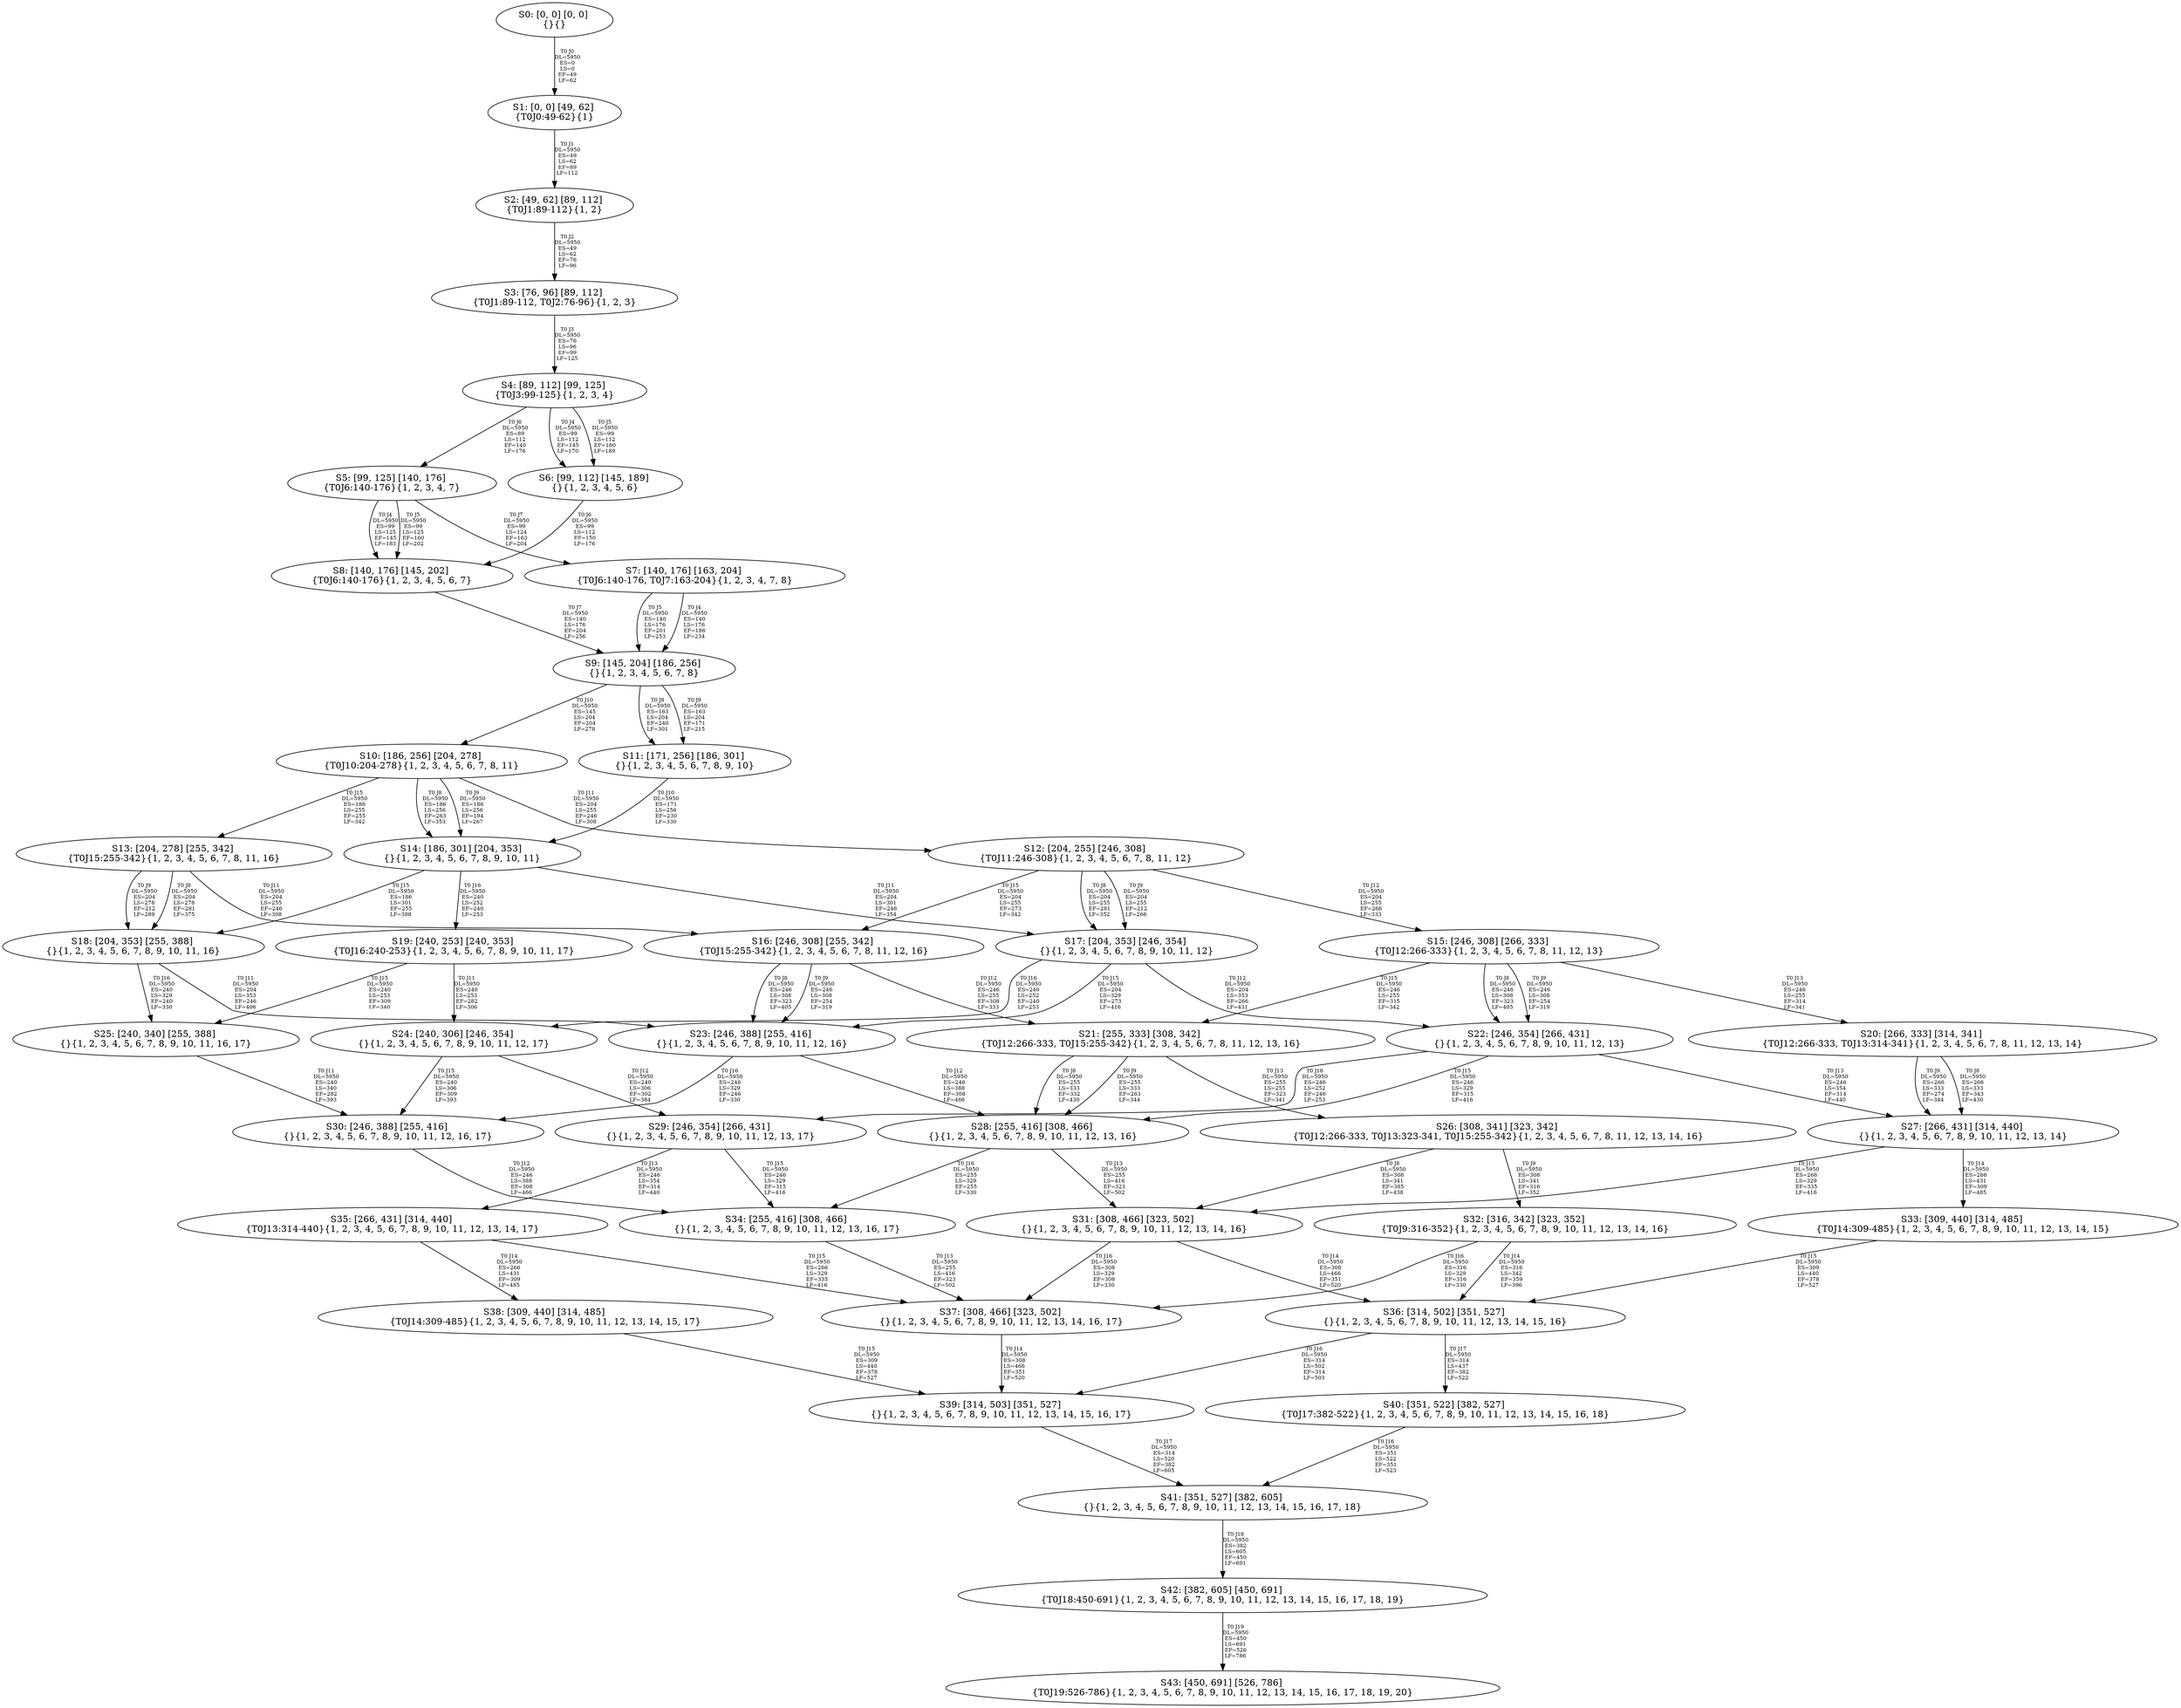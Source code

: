 digraph {
	S0[label="S0: [0, 0] [0, 0] \n{}{}"];
	S1[label="S1: [0, 0] [49, 62] \n{T0J0:49-62}{1}"];
	S2[label="S2: [49, 62] [89, 112] \n{T0J1:89-112}{1, 2}"];
	S3[label="S3: [76, 96] [89, 112] \n{T0J1:89-112, T0J2:76-96}{1, 2, 3}"];
	S4[label="S4: [89, 112] [99, 125] \n{T0J3:99-125}{1, 2, 3, 4}"];
	S5[label="S5: [99, 125] [140, 176] \n{T0J6:140-176}{1, 2, 3, 4, 7}"];
	S6[label="S6: [99, 112] [145, 189] \n{}{1, 2, 3, 4, 5, 6}"];
	S7[label="S7: [140, 176] [163, 204] \n{T0J6:140-176, T0J7:163-204}{1, 2, 3, 4, 7, 8}"];
	S8[label="S8: [140, 176] [145, 202] \n{T0J6:140-176}{1, 2, 3, 4, 5, 6, 7}"];
	S9[label="S9: [145, 204] [186, 256] \n{}{1, 2, 3, 4, 5, 6, 7, 8}"];
	S10[label="S10: [186, 256] [204, 278] \n{T0J10:204-278}{1, 2, 3, 4, 5, 6, 7, 8, 11}"];
	S11[label="S11: [171, 256] [186, 301] \n{}{1, 2, 3, 4, 5, 6, 7, 8, 9, 10}"];
	S12[label="S12: [204, 255] [246, 308] \n{T0J11:246-308}{1, 2, 3, 4, 5, 6, 7, 8, 11, 12}"];
	S13[label="S13: [204, 278] [255, 342] \n{T0J15:255-342}{1, 2, 3, 4, 5, 6, 7, 8, 11, 16}"];
	S14[label="S14: [186, 301] [204, 353] \n{}{1, 2, 3, 4, 5, 6, 7, 8, 9, 10, 11}"];
	S15[label="S15: [246, 308] [266, 333] \n{T0J12:266-333}{1, 2, 3, 4, 5, 6, 7, 8, 11, 12, 13}"];
	S16[label="S16: [246, 308] [255, 342] \n{T0J15:255-342}{1, 2, 3, 4, 5, 6, 7, 8, 11, 12, 16}"];
	S17[label="S17: [204, 353] [246, 354] \n{}{1, 2, 3, 4, 5, 6, 7, 8, 9, 10, 11, 12}"];
	S18[label="S18: [204, 353] [255, 388] \n{}{1, 2, 3, 4, 5, 6, 7, 8, 9, 10, 11, 16}"];
	S19[label="S19: [240, 253] [240, 353] \n{T0J16:240-253}{1, 2, 3, 4, 5, 6, 7, 8, 9, 10, 11, 17}"];
	S20[label="S20: [266, 333] [314, 341] \n{T0J12:266-333, T0J13:314-341}{1, 2, 3, 4, 5, 6, 7, 8, 11, 12, 13, 14}"];
	S21[label="S21: [255, 333] [308, 342] \n{T0J12:266-333, T0J15:255-342}{1, 2, 3, 4, 5, 6, 7, 8, 11, 12, 13, 16}"];
	S22[label="S22: [246, 354] [266, 431] \n{}{1, 2, 3, 4, 5, 6, 7, 8, 9, 10, 11, 12, 13}"];
	S23[label="S23: [246, 388] [255, 416] \n{}{1, 2, 3, 4, 5, 6, 7, 8, 9, 10, 11, 12, 16}"];
	S24[label="S24: [240, 306] [246, 354] \n{}{1, 2, 3, 4, 5, 6, 7, 8, 9, 10, 11, 12, 17}"];
	S25[label="S25: [240, 340] [255, 388] \n{}{1, 2, 3, 4, 5, 6, 7, 8, 9, 10, 11, 16, 17}"];
	S26[label="S26: [308, 341] [323, 342] \n{T0J12:266-333, T0J13:323-341, T0J15:255-342}{1, 2, 3, 4, 5, 6, 7, 8, 11, 12, 13, 14, 16}"];
	S27[label="S27: [266, 431] [314, 440] \n{}{1, 2, 3, 4, 5, 6, 7, 8, 9, 10, 11, 12, 13, 14}"];
	S28[label="S28: [255, 416] [308, 466] \n{}{1, 2, 3, 4, 5, 6, 7, 8, 9, 10, 11, 12, 13, 16}"];
	S29[label="S29: [246, 354] [266, 431] \n{}{1, 2, 3, 4, 5, 6, 7, 8, 9, 10, 11, 12, 13, 17}"];
	S30[label="S30: [246, 388] [255, 416] \n{}{1, 2, 3, 4, 5, 6, 7, 8, 9, 10, 11, 12, 16, 17}"];
	S31[label="S31: [308, 466] [323, 502] \n{}{1, 2, 3, 4, 5, 6, 7, 8, 9, 10, 11, 12, 13, 14, 16}"];
	S32[label="S32: [316, 342] [323, 352] \n{T0J9:316-352}{1, 2, 3, 4, 5, 6, 7, 8, 9, 10, 11, 12, 13, 14, 16}"];
	S33[label="S33: [309, 440] [314, 485] \n{T0J14:309-485}{1, 2, 3, 4, 5, 6, 7, 8, 9, 10, 11, 12, 13, 14, 15}"];
	S34[label="S34: [255, 416] [308, 466] \n{}{1, 2, 3, 4, 5, 6, 7, 8, 9, 10, 11, 12, 13, 16, 17}"];
	S35[label="S35: [266, 431] [314, 440] \n{T0J13:314-440}{1, 2, 3, 4, 5, 6, 7, 8, 9, 10, 11, 12, 13, 14, 17}"];
	S36[label="S36: [314, 502] [351, 527] \n{}{1, 2, 3, 4, 5, 6, 7, 8, 9, 10, 11, 12, 13, 14, 15, 16}"];
	S37[label="S37: [308, 466] [323, 502] \n{}{1, 2, 3, 4, 5, 6, 7, 8, 9, 10, 11, 12, 13, 14, 16, 17}"];
	S38[label="S38: [309, 440] [314, 485] \n{T0J14:309-485}{1, 2, 3, 4, 5, 6, 7, 8, 9, 10, 11, 12, 13, 14, 15, 17}"];
	S39[label="S39: [314, 503] [351, 527] \n{}{1, 2, 3, 4, 5, 6, 7, 8, 9, 10, 11, 12, 13, 14, 15, 16, 17}"];
	S40[label="S40: [351, 522] [382, 527] \n{T0J17:382-522}{1, 2, 3, 4, 5, 6, 7, 8, 9, 10, 11, 12, 13, 14, 15, 16, 18}"];
	S41[label="S41: [351, 527] [382, 605] \n{}{1, 2, 3, 4, 5, 6, 7, 8, 9, 10, 11, 12, 13, 14, 15, 16, 17, 18}"];
	S42[label="S42: [382, 605] [450, 691] \n{T0J18:450-691}{1, 2, 3, 4, 5, 6, 7, 8, 9, 10, 11, 12, 13, 14, 15, 16, 17, 18, 19}"];
	S43[label="S43: [450, 691] [526, 786] \n{T0J19:526-786}{1, 2, 3, 4, 5, 6, 7, 8, 9, 10, 11, 12, 13, 14, 15, 16, 17, 18, 19, 20}"];
	S0 -> S1[label="T0 J0\nDL=5950\nES=0\nLS=0\nEF=49\nLF=62",fontsize=8];
	S1 -> S2[label="T0 J1\nDL=5950\nES=49\nLS=62\nEF=89\nLF=112",fontsize=8];
	S2 -> S3[label="T0 J2\nDL=5950\nES=49\nLS=62\nEF=76\nLF=96",fontsize=8];
	S3 -> S4[label="T0 J3\nDL=5950\nES=76\nLS=96\nEF=99\nLF=125",fontsize=8];
	S4 -> S6[label="T0 J4\nDL=5950\nES=99\nLS=112\nEF=145\nLF=170",fontsize=8];
	S4 -> S6[label="T0 J5\nDL=5950\nES=99\nLS=112\nEF=160\nLF=189",fontsize=8];
	S4 -> S5[label="T0 J6\nDL=5950\nES=89\nLS=112\nEF=140\nLF=176",fontsize=8];
	S5 -> S8[label="T0 J4\nDL=5950\nES=99\nLS=125\nEF=145\nLF=183",fontsize=8];
	S5 -> S8[label="T0 J5\nDL=5950\nES=99\nLS=125\nEF=160\nLF=202",fontsize=8];
	S5 -> S7[label="T0 J7\nDL=5950\nES=99\nLS=124\nEF=163\nLF=204",fontsize=8];
	S6 -> S8[label="T0 J6\nDL=5950\nES=99\nLS=112\nEF=150\nLF=176",fontsize=8];
	S7 -> S9[label="T0 J4\nDL=5950\nES=140\nLS=176\nEF=186\nLF=234",fontsize=8];
	S7 -> S9[label="T0 J5\nDL=5950\nES=140\nLS=176\nEF=201\nLF=253",fontsize=8];
	S8 -> S9[label="T0 J7\nDL=5950\nES=140\nLS=176\nEF=204\nLF=256",fontsize=8];
	S9 -> S11[label="T0 J8\nDL=5950\nES=163\nLS=204\nEF=240\nLF=301",fontsize=8];
	S9 -> S11[label="T0 J9\nDL=5950\nES=163\nLS=204\nEF=171\nLF=215",fontsize=8];
	S9 -> S10[label="T0 J10\nDL=5950\nES=145\nLS=204\nEF=204\nLF=278",fontsize=8];
	S10 -> S14[label="T0 J8\nDL=5950\nES=186\nLS=256\nEF=263\nLF=353",fontsize=8];
	S10 -> S14[label="T0 J9\nDL=5950\nES=186\nLS=256\nEF=194\nLF=267",fontsize=8];
	S10 -> S12[label="T0 J11\nDL=5950\nES=204\nLS=255\nEF=246\nLF=308",fontsize=8];
	S10 -> S13[label="T0 J15\nDL=5950\nES=186\nLS=255\nEF=255\nLF=342",fontsize=8];
	S11 -> S14[label="T0 J10\nDL=5950\nES=171\nLS=256\nEF=230\nLF=330",fontsize=8];
	S12 -> S17[label="T0 J8\nDL=5950\nES=204\nLS=255\nEF=281\nLF=352",fontsize=8];
	S12 -> S17[label="T0 J9\nDL=5950\nES=204\nLS=255\nEF=212\nLF=266",fontsize=8];
	S12 -> S15[label="T0 J12\nDL=5950\nES=204\nLS=255\nEF=266\nLF=333",fontsize=8];
	S12 -> S16[label="T0 J15\nDL=5950\nES=204\nLS=255\nEF=273\nLF=342",fontsize=8];
	S13 -> S18[label="T0 J8\nDL=5950\nES=204\nLS=278\nEF=281\nLF=375",fontsize=8];
	S13 -> S18[label="T0 J9\nDL=5950\nES=204\nLS=278\nEF=212\nLF=289",fontsize=8];
	S13 -> S16[label="T0 J11\nDL=5950\nES=204\nLS=255\nEF=246\nLF=308",fontsize=8];
	S14 -> S17[label="T0 J11\nDL=5950\nES=204\nLS=301\nEF=246\nLF=354",fontsize=8];
	S14 -> S18[label="T0 J15\nDL=5950\nES=186\nLS=301\nEF=255\nLF=388",fontsize=8];
	S14 -> S19[label="T0 J16\nDL=5950\nES=240\nLS=252\nEF=240\nLF=253",fontsize=8];
	S15 -> S22[label="T0 J8\nDL=5950\nES=246\nLS=308\nEF=323\nLF=405",fontsize=8];
	S15 -> S22[label="T0 J9\nDL=5950\nES=246\nLS=308\nEF=254\nLF=319",fontsize=8];
	S15 -> S20[label="T0 J13\nDL=5950\nES=246\nLS=255\nEF=314\nLF=341",fontsize=8];
	S15 -> S21[label="T0 J15\nDL=5950\nES=246\nLS=255\nEF=315\nLF=342",fontsize=8];
	S16 -> S23[label="T0 J8\nDL=5950\nES=246\nLS=308\nEF=323\nLF=405",fontsize=8];
	S16 -> S23[label="T0 J9\nDL=5950\nES=246\nLS=308\nEF=254\nLF=319",fontsize=8];
	S16 -> S21[label="T0 J12\nDL=5950\nES=246\nLS=255\nEF=308\nLF=333",fontsize=8];
	S17 -> S22[label="T0 J12\nDL=5950\nES=204\nLS=353\nEF=266\nLF=431",fontsize=8];
	S17 -> S23[label="T0 J15\nDL=5950\nES=204\nLS=329\nEF=273\nLF=416",fontsize=8];
	S17 -> S24[label="T0 J16\nDL=5950\nES=240\nLS=252\nEF=240\nLF=253",fontsize=8];
	S18 -> S23[label="T0 J11\nDL=5950\nES=204\nLS=353\nEF=246\nLF=406",fontsize=8];
	S18 -> S25[label="T0 J16\nDL=5950\nES=240\nLS=329\nEF=240\nLF=330",fontsize=8];
	S19 -> S24[label="T0 J11\nDL=5950\nES=240\nLS=253\nEF=282\nLF=306",fontsize=8];
	S19 -> S25[label="T0 J15\nDL=5950\nES=240\nLS=253\nEF=309\nLF=340",fontsize=8];
	S20 -> S27[label="T0 J8\nDL=5950\nES=266\nLS=333\nEF=343\nLF=430",fontsize=8];
	S20 -> S27[label="T0 J9\nDL=5950\nES=266\nLS=333\nEF=274\nLF=344",fontsize=8];
	S21 -> S28[label="T0 J8\nDL=5950\nES=255\nLS=333\nEF=332\nLF=430",fontsize=8];
	S21 -> S28[label="T0 J9\nDL=5950\nES=255\nLS=333\nEF=263\nLF=344",fontsize=8];
	S21 -> S26[label="T0 J13\nDL=5950\nES=255\nLS=255\nEF=323\nLF=341",fontsize=8];
	S22 -> S27[label="T0 J13\nDL=5950\nES=246\nLS=354\nEF=314\nLF=440",fontsize=8];
	S22 -> S28[label="T0 J15\nDL=5950\nES=246\nLS=329\nEF=315\nLF=416",fontsize=8];
	S22 -> S29[label="T0 J16\nDL=5950\nES=246\nLS=252\nEF=246\nLF=253",fontsize=8];
	S23 -> S28[label="T0 J12\nDL=5950\nES=246\nLS=388\nEF=308\nLF=466",fontsize=8];
	S23 -> S30[label="T0 J16\nDL=5950\nES=246\nLS=329\nEF=246\nLF=330",fontsize=8];
	S24 -> S29[label="T0 J12\nDL=5950\nES=240\nLS=306\nEF=302\nLF=384",fontsize=8];
	S24 -> S30[label="T0 J15\nDL=5950\nES=240\nLS=306\nEF=309\nLF=393",fontsize=8];
	S25 -> S30[label="T0 J11\nDL=5950\nES=240\nLS=340\nEF=282\nLF=393",fontsize=8];
	S26 -> S31[label="T0 J8\nDL=5950\nES=308\nLS=341\nEF=385\nLF=438",fontsize=8];
	S26 -> S32[label="T0 J9\nDL=5950\nES=308\nLS=341\nEF=316\nLF=352",fontsize=8];
	S27 -> S33[label="T0 J14\nDL=5950\nES=266\nLS=431\nEF=309\nLF=485",fontsize=8];
	S27 -> S31[label="T0 J15\nDL=5950\nES=266\nLS=329\nEF=335\nLF=416",fontsize=8];
	S28 -> S31[label="T0 J13\nDL=5950\nES=255\nLS=416\nEF=323\nLF=502",fontsize=8];
	S28 -> S34[label="T0 J16\nDL=5950\nES=255\nLS=329\nEF=255\nLF=330",fontsize=8];
	S29 -> S35[label="T0 J13\nDL=5950\nES=246\nLS=354\nEF=314\nLF=440",fontsize=8];
	S29 -> S34[label="T0 J15\nDL=5950\nES=246\nLS=329\nEF=315\nLF=416",fontsize=8];
	S30 -> S34[label="T0 J12\nDL=5950\nES=246\nLS=388\nEF=308\nLF=466",fontsize=8];
	S31 -> S36[label="T0 J14\nDL=5950\nES=308\nLS=466\nEF=351\nLF=520",fontsize=8];
	S31 -> S37[label="T0 J16\nDL=5950\nES=308\nLS=329\nEF=308\nLF=330",fontsize=8];
	S32 -> S36[label="T0 J14\nDL=5950\nES=316\nLS=342\nEF=359\nLF=396",fontsize=8];
	S32 -> S37[label="T0 J16\nDL=5950\nES=316\nLS=329\nEF=316\nLF=330",fontsize=8];
	S33 -> S36[label="T0 J15\nDL=5950\nES=309\nLS=440\nEF=378\nLF=527",fontsize=8];
	S34 -> S37[label="T0 J13\nDL=5950\nES=255\nLS=416\nEF=323\nLF=502",fontsize=8];
	S35 -> S38[label="T0 J14\nDL=5950\nES=266\nLS=431\nEF=309\nLF=485",fontsize=8];
	S35 -> S37[label="T0 J15\nDL=5950\nES=266\nLS=329\nEF=335\nLF=416",fontsize=8];
	S36 -> S39[label="T0 J16\nDL=5950\nES=314\nLS=502\nEF=314\nLF=503",fontsize=8];
	S36 -> S40[label="T0 J17\nDL=5950\nES=314\nLS=437\nEF=382\nLF=522",fontsize=8];
	S37 -> S39[label="T0 J14\nDL=5950\nES=308\nLS=466\nEF=351\nLF=520",fontsize=8];
	S38 -> S39[label="T0 J15\nDL=5950\nES=309\nLS=440\nEF=378\nLF=527",fontsize=8];
	S39 -> S41[label="T0 J17\nDL=5950\nES=314\nLS=520\nEF=382\nLF=605",fontsize=8];
	S40 -> S41[label="T0 J16\nDL=5950\nES=351\nLS=522\nEF=351\nLF=523",fontsize=8];
	S41 -> S42[label="T0 J18\nDL=5950\nES=382\nLS=605\nEF=450\nLF=691",fontsize=8];
	S42 -> S43[label="T0 J19\nDL=5950\nES=450\nLS=691\nEF=526\nLF=786",fontsize=8];
}
